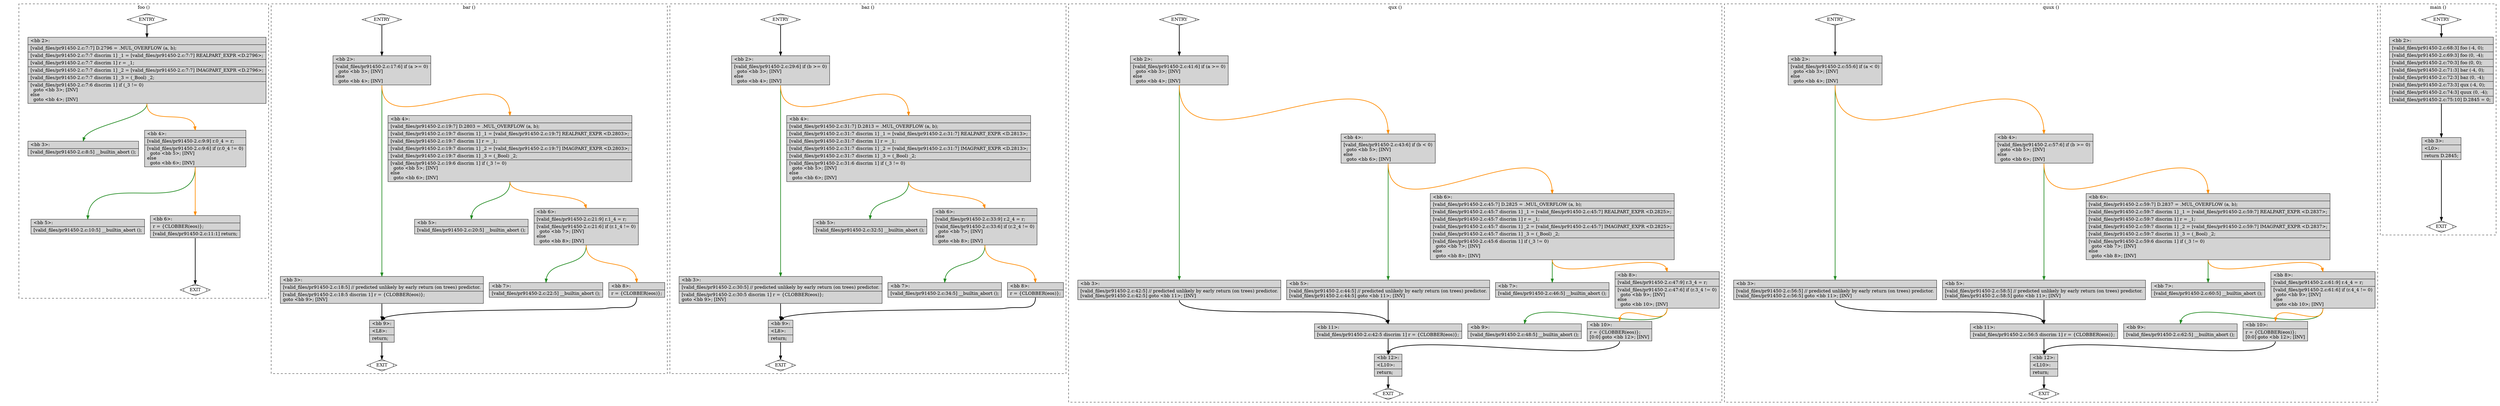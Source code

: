 digraph "a-pr91450-2.c.015t.cfg" {
overlap=false;
subgraph "cluster_foo" {
	style="dashed";
	color="black";
	label="foo ()";
	fn_0_basic_block_0 [shape=Mdiamond,style=filled,fillcolor=white,label="ENTRY"];

	fn_0_basic_block_1 [shape=Mdiamond,style=filled,fillcolor=white,label="EXIT"];

	fn_0_basic_block_2 [shape=record,style=filled,fillcolor=lightgrey,label="{\<bb\ 2\>:\l\
|[valid_files/pr91450-2.c:7:7]\ D.2796\ =\ .MUL_OVERFLOW\ (a,\ b);\l\
|[valid_files/pr91450-2.c:7:7\ discrim\ 1]\ _1\ =\ [valid_files/pr91450-2.c:7:7]\ REALPART_EXPR\ \<D.2796\>;\l\
|[valid_files/pr91450-2.c:7:7\ discrim\ 1]\ r\ =\ _1;\l\
|[valid_files/pr91450-2.c:7:7\ discrim\ 1]\ _2\ =\ [valid_files/pr91450-2.c:7:7]\ IMAGPART_EXPR\ \<D.2796\>;\l\
|[valid_files/pr91450-2.c:7:7\ discrim\ 1]\ _3\ =\ (_Bool)\ _2;\l\
|[valid_files/pr91450-2.c:7:6\ discrim\ 1]\ if\ (_3\ !=\ 0)\l\
\ \ goto\ \<bb\ 3\>;\ [INV]\l\
else\l\
\ \ goto\ \<bb\ 4\>;\ [INV]\l\
}"];

	fn_0_basic_block_3 [shape=record,style=filled,fillcolor=lightgrey,label="{\<bb\ 3\>:\l\
|[valid_files/pr91450-2.c:8:5]\ __builtin_abort\ ();\l\
}"];

	fn_0_basic_block_4 [shape=record,style=filled,fillcolor=lightgrey,label="{\<bb\ 4\>:\l\
|[valid_files/pr91450-2.c:9:9]\ r.0_4\ =\ r;\l\
|[valid_files/pr91450-2.c:9:6]\ if\ (r.0_4\ !=\ 0)\l\
\ \ goto\ \<bb\ 5\>;\ [INV]\l\
else\l\
\ \ goto\ \<bb\ 6\>;\ [INV]\l\
}"];

	fn_0_basic_block_5 [shape=record,style=filled,fillcolor=lightgrey,label="{\<bb\ 5\>:\l\
|[valid_files/pr91450-2.c:10:5]\ __builtin_abort\ ();\l\
}"];

	fn_0_basic_block_6 [shape=record,style=filled,fillcolor=lightgrey,label="{\<bb\ 6\>:\l\
|r\ =\ \{CLOBBER(eos)\};\l\
|[valid_files/pr91450-2.c:11:1]\ return;\l\
}"];

	fn_0_basic_block_0:s -> fn_0_basic_block_2:n [style="solid,bold",color=black,weight=100,constraint=true];
	fn_0_basic_block_2:s -> fn_0_basic_block_3:n [style="solid,bold",color=forestgreen,weight=10,constraint=true];
	fn_0_basic_block_2:s -> fn_0_basic_block_4:n [style="solid,bold",color=darkorange,weight=10,constraint=true];
	fn_0_basic_block_4:s -> fn_0_basic_block_5:n [style="solid,bold",color=forestgreen,weight=10,constraint=true];
	fn_0_basic_block_4:s -> fn_0_basic_block_6:n [style="solid,bold",color=darkorange,weight=10,constraint=true];
	fn_0_basic_block_6:s -> fn_0_basic_block_1:n [style="solid,bold",color=black,weight=10,constraint=true];
	fn_0_basic_block_0:s -> fn_0_basic_block_1:n [style="invis",constraint=true];
}
subgraph "cluster_bar" {
	style="dashed";
	color="black";
	label="bar ()";
	fn_1_basic_block_0 [shape=Mdiamond,style=filled,fillcolor=white,label="ENTRY"];

	fn_1_basic_block_1 [shape=Mdiamond,style=filled,fillcolor=white,label="EXIT"];

	fn_1_basic_block_2 [shape=record,style=filled,fillcolor=lightgrey,label="{\<bb\ 2\>:\l\
|[valid_files/pr91450-2.c:17:6]\ if\ (a\ \>=\ 0)\l\
\ \ goto\ \<bb\ 3\>;\ [INV]\l\
else\l\
\ \ goto\ \<bb\ 4\>;\ [INV]\l\
}"];

	fn_1_basic_block_3 [shape=record,style=filled,fillcolor=lightgrey,label="{\<bb\ 3\>:\l\
|[valid_files/pr91450-2.c:18:5]\ //\ predicted\ unlikely\ by\ early\ return\ (on\ trees)\ predictor.\l\
|[valid_files/pr91450-2.c:18:5\ discrim\ 1]\ r\ =\ \{CLOBBER(eos)\};\l\
goto\ \<bb\ 9\>;\ [INV]\l\
}"];

	fn_1_basic_block_4 [shape=record,style=filled,fillcolor=lightgrey,label="{\<bb\ 4\>:\l\
|[valid_files/pr91450-2.c:19:7]\ D.2803\ =\ .MUL_OVERFLOW\ (a,\ b);\l\
|[valid_files/pr91450-2.c:19:7\ discrim\ 1]\ _1\ =\ [valid_files/pr91450-2.c:19:7]\ REALPART_EXPR\ \<D.2803\>;\l\
|[valid_files/pr91450-2.c:19:7\ discrim\ 1]\ r\ =\ _1;\l\
|[valid_files/pr91450-2.c:19:7\ discrim\ 1]\ _2\ =\ [valid_files/pr91450-2.c:19:7]\ IMAGPART_EXPR\ \<D.2803\>;\l\
|[valid_files/pr91450-2.c:19:7\ discrim\ 1]\ _3\ =\ (_Bool)\ _2;\l\
|[valid_files/pr91450-2.c:19:6\ discrim\ 1]\ if\ (_3\ !=\ 0)\l\
\ \ goto\ \<bb\ 5\>;\ [INV]\l\
else\l\
\ \ goto\ \<bb\ 6\>;\ [INV]\l\
}"];

	fn_1_basic_block_5 [shape=record,style=filled,fillcolor=lightgrey,label="{\<bb\ 5\>:\l\
|[valid_files/pr91450-2.c:20:5]\ __builtin_abort\ ();\l\
}"];

	fn_1_basic_block_6 [shape=record,style=filled,fillcolor=lightgrey,label="{\<bb\ 6\>:\l\
|[valid_files/pr91450-2.c:21:9]\ r.1_4\ =\ r;\l\
|[valid_files/pr91450-2.c:21:6]\ if\ (r.1_4\ !=\ 0)\l\
\ \ goto\ \<bb\ 7\>;\ [INV]\l\
else\l\
\ \ goto\ \<bb\ 8\>;\ [INV]\l\
}"];

	fn_1_basic_block_7 [shape=record,style=filled,fillcolor=lightgrey,label="{\<bb\ 7\>:\l\
|[valid_files/pr91450-2.c:22:5]\ __builtin_abort\ ();\l\
}"];

	fn_1_basic_block_8 [shape=record,style=filled,fillcolor=lightgrey,label="{\<bb\ 8\>:\l\
|r\ =\ \{CLOBBER(eos)\};\l\
}"];

	fn_1_basic_block_9 [shape=record,style=filled,fillcolor=lightgrey,label="{\<bb\ 9\>:\l\
|\<L8\>:\l\
|return;\l\
}"];

	fn_1_basic_block_0:s -> fn_1_basic_block_2:n [style="solid,bold",color=black,weight=100,constraint=true];
	fn_1_basic_block_2:s -> fn_1_basic_block_3:n [style="solid,bold",color=forestgreen,weight=10,constraint=true];
	fn_1_basic_block_2:s -> fn_1_basic_block_4:n [style="solid,bold",color=darkorange,weight=10,constraint=true];
	fn_1_basic_block_3:s -> fn_1_basic_block_9:n [style="solid,bold",color=black,weight=100,constraint=true];
	fn_1_basic_block_4:s -> fn_1_basic_block_5:n [style="solid,bold",color=forestgreen,weight=10,constraint=true];
	fn_1_basic_block_4:s -> fn_1_basic_block_6:n [style="solid,bold",color=darkorange,weight=10,constraint=true];
	fn_1_basic_block_6:s -> fn_1_basic_block_7:n [style="solid,bold",color=forestgreen,weight=10,constraint=true];
	fn_1_basic_block_6:s -> fn_1_basic_block_8:n [style="solid,bold",color=darkorange,weight=10,constraint=true];
	fn_1_basic_block_8:s -> fn_1_basic_block_9:n [style="solid,bold",color=black,weight=100,constraint=true];
	fn_1_basic_block_9:s -> fn_1_basic_block_1:n [style="solid,bold",color=black,weight=10,constraint=true];
	fn_1_basic_block_0:s -> fn_1_basic_block_1:n [style="invis",constraint=true];
}
subgraph "cluster_baz" {
	style="dashed";
	color="black";
	label="baz ()";
	fn_2_basic_block_0 [shape=Mdiamond,style=filled,fillcolor=white,label="ENTRY"];

	fn_2_basic_block_1 [shape=Mdiamond,style=filled,fillcolor=white,label="EXIT"];

	fn_2_basic_block_2 [shape=record,style=filled,fillcolor=lightgrey,label="{\<bb\ 2\>:\l\
|[valid_files/pr91450-2.c:29:6]\ if\ (b\ \>=\ 0)\l\
\ \ goto\ \<bb\ 3\>;\ [INV]\l\
else\l\
\ \ goto\ \<bb\ 4\>;\ [INV]\l\
}"];

	fn_2_basic_block_3 [shape=record,style=filled,fillcolor=lightgrey,label="{\<bb\ 3\>:\l\
|[valid_files/pr91450-2.c:30:5]\ //\ predicted\ unlikely\ by\ early\ return\ (on\ trees)\ predictor.\l\
|[valid_files/pr91450-2.c:30:5\ discrim\ 1]\ r\ =\ \{CLOBBER(eos)\};\l\
goto\ \<bb\ 9\>;\ [INV]\l\
}"];

	fn_2_basic_block_4 [shape=record,style=filled,fillcolor=lightgrey,label="{\<bb\ 4\>:\l\
|[valid_files/pr91450-2.c:31:7]\ D.2813\ =\ .MUL_OVERFLOW\ (a,\ b);\l\
|[valid_files/pr91450-2.c:31:7\ discrim\ 1]\ _1\ =\ [valid_files/pr91450-2.c:31:7]\ REALPART_EXPR\ \<D.2813\>;\l\
|[valid_files/pr91450-2.c:31:7\ discrim\ 1]\ r\ =\ _1;\l\
|[valid_files/pr91450-2.c:31:7\ discrim\ 1]\ _2\ =\ [valid_files/pr91450-2.c:31:7]\ IMAGPART_EXPR\ \<D.2813\>;\l\
|[valid_files/pr91450-2.c:31:7\ discrim\ 1]\ _3\ =\ (_Bool)\ _2;\l\
|[valid_files/pr91450-2.c:31:6\ discrim\ 1]\ if\ (_3\ !=\ 0)\l\
\ \ goto\ \<bb\ 5\>;\ [INV]\l\
else\l\
\ \ goto\ \<bb\ 6\>;\ [INV]\l\
}"];

	fn_2_basic_block_5 [shape=record,style=filled,fillcolor=lightgrey,label="{\<bb\ 5\>:\l\
|[valid_files/pr91450-2.c:32:5]\ __builtin_abort\ ();\l\
}"];

	fn_2_basic_block_6 [shape=record,style=filled,fillcolor=lightgrey,label="{\<bb\ 6\>:\l\
|[valid_files/pr91450-2.c:33:9]\ r.2_4\ =\ r;\l\
|[valid_files/pr91450-2.c:33:6]\ if\ (r.2_4\ !=\ 0)\l\
\ \ goto\ \<bb\ 7\>;\ [INV]\l\
else\l\
\ \ goto\ \<bb\ 8\>;\ [INV]\l\
}"];

	fn_2_basic_block_7 [shape=record,style=filled,fillcolor=lightgrey,label="{\<bb\ 7\>:\l\
|[valid_files/pr91450-2.c:34:5]\ __builtin_abort\ ();\l\
}"];

	fn_2_basic_block_8 [shape=record,style=filled,fillcolor=lightgrey,label="{\<bb\ 8\>:\l\
|r\ =\ \{CLOBBER(eos)\};\l\
}"];

	fn_2_basic_block_9 [shape=record,style=filled,fillcolor=lightgrey,label="{\<bb\ 9\>:\l\
|\<L8\>:\l\
|return;\l\
}"];

	fn_2_basic_block_0:s -> fn_2_basic_block_2:n [style="solid,bold",color=black,weight=100,constraint=true];
	fn_2_basic_block_2:s -> fn_2_basic_block_3:n [style="solid,bold",color=forestgreen,weight=10,constraint=true];
	fn_2_basic_block_2:s -> fn_2_basic_block_4:n [style="solid,bold",color=darkorange,weight=10,constraint=true];
	fn_2_basic_block_3:s -> fn_2_basic_block_9:n [style="solid,bold",color=black,weight=100,constraint=true];
	fn_2_basic_block_4:s -> fn_2_basic_block_5:n [style="solid,bold",color=forestgreen,weight=10,constraint=true];
	fn_2_basic_block_4:s -> fn_2_basic_block_6:n [style="solid,bold",color=darkorange,weight=10,constraint=true];
	fn_2_basic_block_6:s -> fn_2_basic_block_7:n [style="solid,bold",color=forestgreen,weight=10,constraint=true];
	fn_2_basic_block_6:s -> fn_2_basic_block_8:n [style="solid,bold",color=darkorange,weight=10,constraint=true];
	fn_2_basic_block_8:s -> fn_2_basic_block_9:n [style="solid,bold",color=black,weight=100,constraint=true];
	fn_2_basic_block_9:s -> fn_2_basic_block_1:n [style="solid,bold",color=black,weight=10,constraint=true];
	fn_2_basic_block_0:s -> fn_2_basic_block_1:n [style="invis",constraint=true];
}
subgraph "cluster_qux" {
	style="dashed";
	color="black";
	label="qux ()";
	fn_3_basic_block_0 [shape=Mdiamond,style=filled,fillcolor=white,label="ENTRY"];

	fn_3_basic_block_1 [shape=Mdiamond,style=filled,fillcolor=white,label="EXIT"];

	fn_3_basic_block_2 [shape=record,style=filled,fillcolor=lightgrey,label="{\<bb\ 2\>:\l\
|[valid_files/pr91450-2.c:41:6]\ if\ (a\ \>=\ 0)\l\
\ \ goto\ \<bb\ 3\>;\ [INV]\l\
else\l\
\ \ goto\ \<bb\ 4\>;\ [INV]\l\
}"];

	fn_3_basic_block_3 [shape=record,style=filled,fillcolor=lightgrey,label="{\<bb\ 3\>:\l\
|[valid_files/pr91450-2.c:42:5]\ //\ predicted\ unlikely\ by\ early\ return\ (on\ trees)\ predictor.\l\
[valid_files/pr91450-2.c:42:5]\ goto\ \<bb\ 11\>;\ [INV]\l\
}"];

	fn_3_basic_block_4 [shape=record,style=filled,fillcolor=lightgrey,label="{\<bb\ 4\>:\l\
|[valid_files/pr91450-2.c:43:6]\ if\ (b\ \<\ 0)\l\
\ \ goto\ \<bb\ 5\>;\ [INV]\l\
else\l\
\ \ goto\ \<bb\ 6\>;\ [INV]\l\
}"];

	fn_3_basic_block_5 [shape=record,style=filled,fillcolor=lightgrey,label="{\<bb\ 5\>:\l\
|[valid_files/pr91450-2.c:44:5]\ //\ predicted\ unlikely\ by\ early\ return\ (on\ trees)\ predictor.\l\
[valid_files/pr91450-2.c:44:5]\ goto\ \<bb\ 11\>;\ [INV]\l\
}"];

	fn_3_basic_block_6 [shape=record,style=filled,fillcolor=lightgrey,label="{\<bb\ 6\>:\l\
|[valid_files/pr91450-2.c:45:7]\ D.2825\ =\ .MUL_OVERFLOW\ (a,\ b);\l\
|[valid_files/pr91450-2.c:45:7\ discrim\ 1]\ _1\ =\ [valid_files/pr91450-2.c:45:7]\ REALPART_EXPR\ \<D.2825\>;\l\
|[valid_files/pr91450-2.c:45:7\ discrim\ 1]\ r\ =\ _1;\l\
|[valid_files/pr91450-2.c:45:7\ discrim\ 1]\ _2\ =\ [valid_files/pr91450-2.c:45:7]\ IMAGPART_EXPR\ \<D.2825\>;\l\
|[valid_files/pr91450-2.c:45:7\ discrim\ 1]\ _3\ =\ (_Bool)\ _2;\l\
|[valid_files/pr91450-2.c:45:6\ discrim\ 1]\ if\ (_3\ !=\ 0)\l\
\ \ goto\ \<bb\ 7\>;\ [INV]\l\
else\l\
\ \ goto\ \<bb\ 8\>;\ [INV]\l\
}"];

	fn_3_basic_block_7 [shape=record,style=filled,fillcolor=lightgrey,label="{\<bb\ 7\>:\l\
|[valid_files/pr91450-2.c:46:5]\ __builtin_abort\ ();\l\
}"];

	fn_3_basic_block_8 [shape=record,style=filled,fillcolor=lightgrey,label="{\<bb\ 8\>:\l\
|[valid_files/pr91450-2.c:47:9]\ r.3_4\ =\ r;\l\
|[valid_files/pr91450-2.c:47:6]\ if\ (r.3_4\ !=\ 0)\l\
\ \ goto\ \<bb\ 9\>;\ [INV]\l\
else\l\
\ \ goto\ \<bb\ 10\>;\ [INV]\l\
}"];

	fn_3_basic_block_9 [shape=record,style=filled,fillcolor=lightgrey,label="{\<bb\ 9\>:\l\
|[valid_files/pr91450-2.c:48:5]\ __builtin_abort\ ();\l\
}"];

	fn_3_basic_block_10 [shape=record,style=filled,fillcolor=lightgrey,label="{\<bb\ 10\>:\l\
|r\ =\ \{CLOBBER(eos)\};\l\
[0:0]\ goto\ \<bb\ 12\>;\ [INV]\l\
}"];

	fn_3_basic_block_11 [shape=record,style=filled,fillcolor=lightgrey,label="{\<bb\ 11\>:\l\
|[valid_files/pr91450-2.c:42:5\ discrim\ 1]\ r\ =\ \{CLOBBER(eos)\};\l\
}"];

	fn_3_basic_block_12 [shape=record,style=filled,fillcolor=lightgrey,label="{\<bb\ 12\>:\l\
|\<L10\>:\l\
|return;\l\
}"];

	fn_3_basic_block_0:s -> fn_3_basic_block_2:n [style="solid,bold",color=black,weight=100,constraint=true];
	fn_3_basic_block_2:s -> fn_3_basic_block_3:n [style="solid,bold",color=forestgreen,weight=10,constraint=true];
	fn_3_basic_block_2:s -> fn_3_basic_block_4:n [style="solid,bold",color=darkorange,weight=10,constraint=true];
	fn_3_basic_block_3:s -> fn_3_basic_block_11:n [style="solid,bold",color=black,weight=100,constraint=true];
	fn_3_basic_block_4:s -> fn_3_basic_block_5:n [style="solid,bold",color=forestgreen,weight=10,constraint=true];
	fn_3_basic_block_4:s -> fn_3_basic_block_6:n [style="solid,bold",color=darkorange,weight=10,constraint=true];
	fn_3_basic_block_5:s -> fn_3_basic_block_11:n [style="solid,bold",color=black,weight=100,constraint=true];
	fn_3_basic_block_6:s -> fn_3_basic_block_7:n [style="solid,bold",color=forestgreen,weight=10,constraint=true];
	fn_3_basic_block_6:s -> fn_3_basic_block_8:n [style="solid,bold",color=darkorange,weight=10,constraint=true];
	fn_3_basic_block_8:s -> fn_3_basic_block_9:n [style="solid,bold",color=forestgreen,weight=10,constraint=true];
	fn_3_basic_block_8:s -> fn_3_basic_block_10:n [style="solid,bold",color=darkorange,weight=10,constraint=true];
	fn_3_basic_block_10:s -> fn_3_basic_block_12:n [style="solid,bold",color=black,weight=100,constraint=true];
	fn_3_basic_block_11:s -> fn_3_basic_block_12:n [style="solid,bold",color=black,weight=100,constraint=true];
	fn_3_basic_block_12:s -> fn_3_basic_block_1:n [style="solid,bold",color=black,weight=10,constraint=true];
	fn_3_basic_block_0:s -> fn_3_basic_block_1:n [style="invis",constraint=true];
}
subgraph "cluster_quux" {
	style="dashed";
	color="black";
	label="quux ()";
	fn_4_basic_block_0 [shape=Mdiamond,style=filled,fillcolor=white,label="ENTRY"];

	fn_4_basic_block_1 [shape=Mdiamond,style=filled,fillcolor=white,label="EXIT"];

	fn_4_basic_block_2 [shape=record,style=filled,fillcolor=lightgrey,label="{\<bb\ 2\>:\l\
|[valid_files/pr91450-2.c:55:6]\ if\ (a\ \<\ 0)\l\
\ \ goto\ \<bb\ 3\>;\ [INV]\l\
else\l\
\ \ goto\ \<bb\ 4\>;\ [INV]\l\
}"];

	fn_4_basic_block_3 [shape=record,style=filled,fillcolor=lightgrey,label="{\<bb\ 3\>:\l\
|[valid_files/pr91450-2.c:56:5]\ //\ predicted\ unlikely\ by\ early\ return\ (on\ trees)\ predictor.\l\
[valid_files/pr91450-2.c:56:5]\ goto\ \<bb\ 11\>;\ [INV]\l\
}"];

	fn_4_basic_block_4 [shape=record,style=filled,fillcolor=lightgrey,label="{\<bb\ 4\>:\l\
|[valid_files/pr91450-2.c:57:6]\ if\ (b\ \>=\ 0)\l\
\ \ goto\ \<bb\ 5\>;\ [INV]\l\
else\l\
\ \ goto\ \<bb\ 6\>;\ [INV]\l\
}"];

	fn_4_basic_block_5 [shape=record,style=filled,fillcolor=lightgrey,label="{\<bb\ 5\>:\l\
|[valid_files/pr91450-2.c:58:5]\ //\ predicted\ unlikely\ by\ early\ return\ (on\ trees)\ predictor.\l\
[valid_files/pr91450-2.c:58:5]\ goto\ \<bb\ 11\>;\ [INV]\l\
}"];

	fn_4_basic_block_6 [shape=record,style=filled,fillcolor=lightgrey,label="{\<bb\ 6\>:\l\
|[valid_files/pr91450-2.c:59:7]\ D.2837\ =\ .MUL_OVERFLOW\ (a,\ b);\l\
|[valid_files/pr91450-2.c:59:7\ discrim\ 1]\ _1\ =\ [valid_files/pr91450-2.c:59:7]\ REALPART_EXPR\ \<D.2837\>;\l\
|[valid_files/pr91450-2.c:59:7\ discrim\ 1]\ r\ =\ _1;\l\
|[valid_files/pr91450-2.c:59:7\ discrim\ 1]\ _2\ =\ [valid_files/pr91450-2.c:59:7]\ IMAGPART_EXPR\ \<D.2837\>;\l\
|[valid_files/pr91450-2.c:59:7\ discrim\ 1]\ _3\ =\ (_Bool)\ _2;\l\
|[valid_files/pr91450-2.c:59:6\ discrim\ 1]\ if\ (_3\ !=\ 0)\l\
\ \ goto\ \<bb\ 7\>;\ [INV]\l\
else\l\
\ \ goto\ \<bb\ 8\>;\ [INV]\l\
}"];

	fn_4_basic_block_7 [shape=record,style=filled,fillcolor=lightgrey,label="{\<bb\ 7\>:\l\
|[valid_files/pr91450-2.c:60:5]\ __builtin_abort\ ();\l\
}"];

	fn_4_basic_block_8 [shape=record,style=filled,fillcolor=lightgrey,label="{\<bb\ 8\>:\l\
|[valid_files/pr91450-2.c:61:9]\ r.4_4\ =\ r;\l\
|[valid_files/pr91450-2.c:61:6]\ if\ (r.4_4\ !=\ 0)\l\
\ \ goto\ \<bb\ 9\>;\ [INV]\l\
else\l\
\ \ goto\ \<bb\ 10\>;\ [INV]\l\
}"];

	fn_4_basic_block_9 [shape=record,style=filled,fillcolor=lightgrey,label="{\<bb\ 9\>:\l\
|[valid_files/pr91450-2.c:62:5]\ __builtin_abort\ ();\l\
}"];

	fn_4_basic_block_10 [shape=record,style=filled,fillcolor=lightgrey,label="{\<bb\ 10\>:\l\
|r\ =\ \{CLOBBER(eos)\};\l\
[0:0]\ goto\ \<bb\ 12\>;\ [INV]\l\
}"];

	fn_4_basic_block_11 [shape=record,style=filled,fillcolor=lightgrey,label="{\<bb\ 11\>:\l\
|[valid_files/pr91450-2.c:56:5\ discrim\ 1]\ r\ =\ \{CLOBBER(eos)\};\l\
}"];

	fn_4_basic_block_12 [shape=record,style=filled,fillcolor=lightgrey,label="{\<bb\ 12\>:\l\
|\<L10\>:\l\
|return;\l\
}"];

	fn_4_basic_block_0:s -> fn_4_basic_block_2:n [style="solid,bold",color=black,weight=100,constraint=true];
	fn_4_basic_block_2:s -> fn_4_basic_block_3:n [style="solid,bold",color=forestgreen,weight=10,constraint=true];
	fn_4_basic_block_2:s -> fn_4_basic_block_4:n [style="solid,bold",color=darkorange,weight=10,constraint=true];
	fn_4_basic_block_3:s -> fn_4_basic_block_11:n [style="solid,bold",color=black,weight=100,constraint=true];
	fn_4_basic_block_4:s -> fn_4_basic_block_5:n [style="solid,bold",color=forestgreen,weight=10,constraint=true];
	fn_4_basic_block_4:s -> fn_4_basic_block_6:n [style="solid,bold",color=darkorange,weight=10,constraint=true];
	fn_4_basic_block_5:s -> fn_4_basic_block_11:n [style="solid,bold",color=black,weight=100,constraint=true];
	fn_4_basic_block_6:s -> fn_4_basic_block_7:n [style="solid,bold",color=forestgreen,weight=10,constraint=true];
	fn_4_basic_block_6:s -> fn_4_basic_block_8:n [style="solid,bold",color=darkorange,weight=10,constraint=true];
	fn_4_basic_block_8:s -> fn_4_basic_block_9:n [style="solid,bold",color=forestgreen,weight=10,constraint=true];
	fn_4_basic_block_8:s -> fn_4_basic_block_10:n [style="solid,bold",color=darkorange,weight=10,constraint=true];
	fn_4_basic_block_10:s -> fn_4_basic_block_12:n [style="solid,bold",color=black,weight=100,constraint=true];
	fn_4_basic_block_11:s -> fn_4_basic_block_12:n [style="solid,bold",color=black,weight=100,constraint=true];
	fn_4_basic_block_12:s -> fn_4_basic_block_1:n [style="solid,bold",color=black,weight=10,constraint=true];
	fn_4_basic_block_0:s -> fn_4_basic_block_1:n [style="invis",constraint=true];
}
subgraph "cluster_main" {
	style="dashed";
	color="black";
	label="main ()";
	fn_5_basic_block_0 [shape=Mdiamond,style=filled,fillcolor=white,label="ENTRY"];

	fn_5_basic_block_1 [shape=Mdiamond,style=filled,fillcolor=white,label="EXIT"];

	fn_5_basic_block_2 [shape=record,style=filled,fillcolor=lightgrey,label="{\<bb\ 2\>:\l\
|[valid_files/pr91450-2.c:68:3]\ foo\ (-4,\ 0);\l\
|[valid_files/pr91450-2.c:69:3]\ foo\ (0,\ -4);\l\
|[valid_files/pr91450-2.c:70:3]\ foo\ (0,\ 0);\l\
|[valid_files/pr91450-2.c:71:3]\ bar\ (-4,\ 0);\l\
|[valid_files/pr91450-2.c:72:3]\ baz\ (0,\ -4);\l\
|[valid_files/pr91450-2.c:73:3]\ qux\ (-4,\ 0);\l\
|[valid_files/pr91450-2.c:74:3]\ quux\ (0,\ -4);\l\
|[valid_files/pr91450-2.c:75:10]\ D.2845\ =\ 0;\l\
}"];

	fn_5_basic_block_3 [shape=record,style=filled,fillcolor=lightgrey,label="{\<bb\ 3\>:\l\
|\<L0\>:\l\
|return\ D.2845;\l\
}"];

	fn_5_basic_block_0:s -> fn_5_basic_block_2:n [style="solid,bold",color=black,weight=100,constraint=true];
	fn_5_basic_block_2:s -> fn_5_basic_block_3:n [style="solid,bold",color=black,weight=100,constraint=true];
	fn_5_basic_block_3:s -> fn_5_basic_block_1:n [style="solid,bold",color=black,weight=10,constraint=true];
	fn_5_basic_block_0:s -> fn_5_basic_block_1:n [style="invis",constraint=true];
}
}
